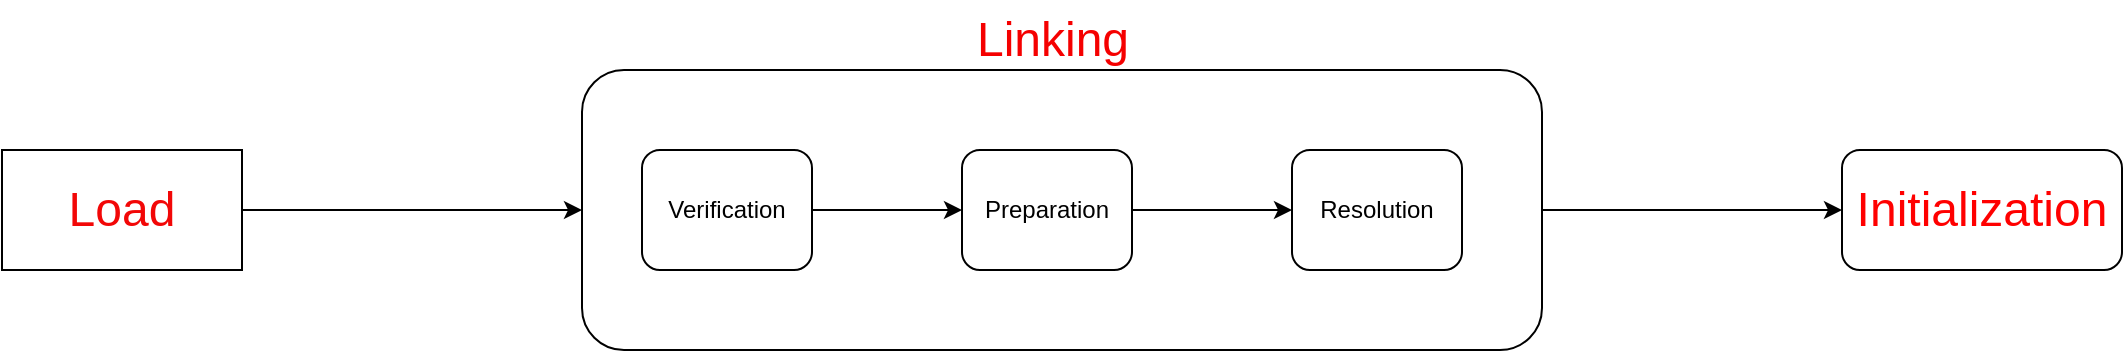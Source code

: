 <mxfile version="22.1.16" type="github">
  <diagram name="Page-1" id="PwFkWNoYjDpuwNn8RhV-">
    <mxGraphModel dx="2074" dy="1182" grid="1" gridSize="10" guides="1" tooltips="1" connect="1" arrows="1" fold="1" page="1" pageScale="1" pageWidth="850" pageHeight="1100" math="0" shadow="0">
      <root>
        <mxCell id="0" />
        <mxCell id="1" parent="0" />
        <mxCell id="pv6V-A9NcBzSQIMy-4qV-2" style="edgeStyle=orthogonalEdgeStyle;rounded=0;orthogonalLoop=1;jettySize=auto;html=1;entryX=0;entryY=0.5;entryDx=0;entryDy=0;" parent="1" source="pv6V-A9NcBzSQIMy-4qV-1" target="pv6V-A9NcBzSQIMy-4qV-3" edge="1">
          <mxGeometry relative="1" as="geometry">
            <mxPoint x="530" y="430" as="targetPoint" />
          </mxGeometry>
        </mxCell>
        <mxCell id="pv6V-A9NcBzSQIMy-4qV-1" value="&lt;font style=&quot;font-size: 24px;&quot;&gt;Load&lt;/font&gt;" style="rounded=0;whiteSpace=wrap;html=1;fontSize=24;fontColor=#f20707;" parent="1" vertex="1">
          <mxGeometry x="330" y="400" width="120" height="60" as="geometry" />
        </mxCell>
        <mxCell id="pv6V-A9NcBzSQIMy-4qV-10" value="" style="edgeStyle=orthogonalEdgeStyle;rounded=0;orthogonalLoop=1;jettySize=auto;html=1;" parent="1" source="pv6V-A9NcBzSQIMy-4qV-3" target="pv6V-A9NcBzSQIMy-4qV-9" edge="1">
          <mxGeometry relative="1" as="geometry" />
        </mxCell>
        <mxCell id="pv6V-A9NcBzSQIMy-4qV-3" value="" style="rounded=1;whiteSpace=wrap;html=1;" parent="1" vertex="1">
          <mxGeometry x="620" y="360" width="480" height="140" as="geometry" />
        </mxCell>
        <mxCell id="pv6V-A9NcBzSQIMy-4qV-6" value="" style="edgeStyle=orthogonalEdgeStyle;rounded=0;orthogonalLoop=1;jettySize=auto;html=1;" parent="1" source="pv6V-A9NcBzSQIMy-4qV-4" target="pv6V-A9NcBzSQIMy-4qV-5" edge="1">
          <mxGeometry relative="1" as="geometry" />
        </mxCell>
        <mxCell id="pv6V-A9NcBzSQIMy-4qV-4" value="Verification" style="rounded=1;whiteSpace=wrap;html=1;" parent="1" vertex="1">
          <mxGeometry x="650" y="400" width="85" height="60" as="geometry" />
        </mxCell>
        <mxCell id="pv6V-A9NcBzSQIMy-4qV-8" value="" style="edgeStyle=orthogonalEdgeStyle;rounded=0;orthogonalLoop=1;jettySize=auto;html=1;" parent="1" source="pv6V-A9NcBzSQIMy-4qV-5" target="pv6V-A9NcBzSQIMy-4qV-7" edge="1">
          <mxGeometry relative="1" as="geometry" />
        </mxCell>
        <mxCell id="pv6V-A9NcBzSQIMy-4qV-5" value="Preparation" style="whiteSpace=wrap;html=1;rounded=1;" parent="1" vertex="1">
          <mxGeometry x="810" y="400" width="85" height="60" as="geometry" />
        </mxCell>
        <mxCell id="pv6V-A9NcBzSQIMy-4qV-7" value="Resolution" style="whiteSpace=wrap;html=1;rounded=1;" parent="1" vertex="1">
          <mxGeometry x="975" y="400" width="85" height="60" as="geometry" />
        </mxCell>
        <mxCell id="pv6V-A9NcBzSQIMy-4qV-9" value="Initialization" style="whiteSpace=wrap;html=1;rounded=1;fontSize=24;fontColor=#ff0000;" parent="1" vertex="1">
          <mxGeometry x="1250" y="400" width="140" height="60" as="geometry" />
        </mxCell>
        <mxCell id="pv6V-A9NcBzSQIMy-4qV-11" value="Linking" style="text;html=1;align=center;verticalAlign=middle;resizable=0;points=[];autosize=1;strokeColor=none;fillColor=none;fontSize=24;fontColor=#f50000;" parent="1" vertex="1">
          <mxGeometry x="805" y="325" width="100" height="40" as="geometry" />
        </mxCell>
      </root>
    </mxGraphModel>
  </diagram>
</mxfile>
